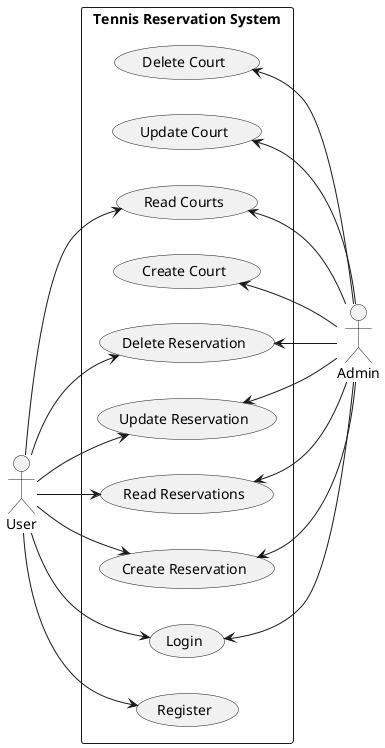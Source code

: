 @startuml

!define RECTANGLE class
left to right direction

actor User
actor Admin

rectangle "Tennis Reservation System" {
    usecase "Login" as UC_Login
    usecase "Register" as UC_Register
    
    ' COURT MANAGEMENT '
    usecase "Create Court" as UC_CreateCourt
    usecase "Read Courts" as UC_ListCourts
    usecase "Update Court" as UC_UpdateCourt
    usecase "Delete Court" as UC_DeleteCourt

    ' RESERVATION  MANAGEMENT ' 
    usecase "Create Reservation" as UC_CreateReservation
    usecase "Read Reservations" as UC_ListReservations
    usecase "Update Reservation" as UC_UpdateReservation
    usecase "Delete Reservation" as UC_DeleteReservation
}

User --> UC_Login
User --> UC_Register

User --> UC_CreateReservation
User --> UC_ListReservations
User --> UC_UpdateReservation
User --> UC_DeleteReservation

User --> UC_ListCourts

Admin -U-> UC_Login

Admin -U-> UC_CreateReservation
Admin -U-> UC_ListReservations
Admin -U-> UC_UpdateReservation
Admin -U-> UC_DeleteReservation

Admin -U-> UC_CreateCourt
Admin -U-> UC_ListCourts
Admin -U-> UC_UpdateCourt
Admin -U-> UC_DeleteCourt

@enduml